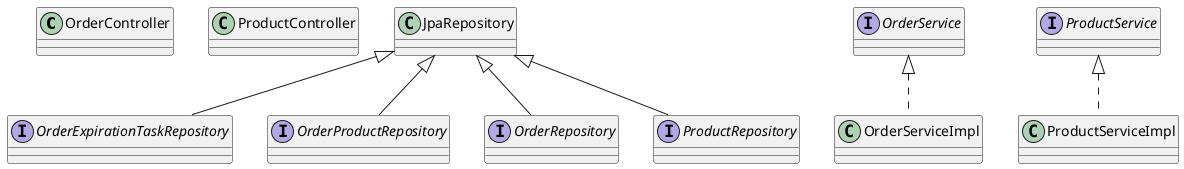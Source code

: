 @startuml
class OrderController
class ProductController
interface OrderExpirationTaskRepository
JpaRepository <|-- OrderExpirationTaskRepository
interface OrderProductRepository
JpaRepository <|-- OrderProductRepository
interface OrderRepository
JpaRepository <|-- OrderRepository
interface ProductRepository
JpaRepository <|-- ProductRepository
class OrderServiceImpl
OrderService <|.. OrderServiceImpl
class ProductServiceImpl
ProductService <|.. ProductServiceImpl
interface OrderService
interface ProductService
@enduml